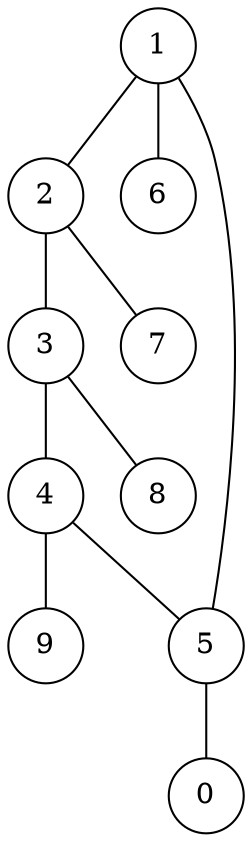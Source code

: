 graph
{
    node [shape=circle];

    1 -- 2;
    2 -- 3;
    3 -- 4;
    4 -- 5;
    5 -- 1;
    5 -- 0;
    1 -- 6;
    2 -- 7;
    3 -- 8;
    4 -- 9;
}
